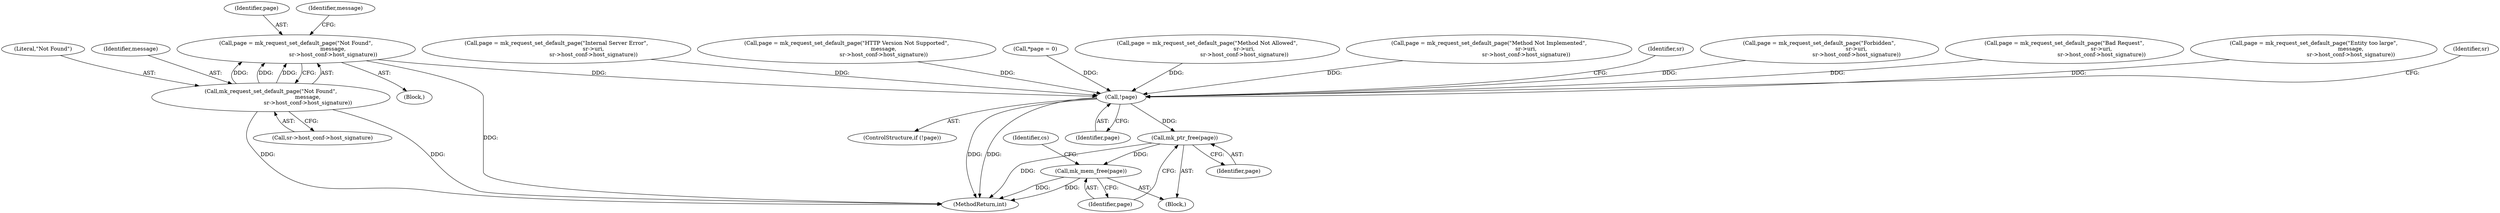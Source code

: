 digraph "0_monkey_b2d0e6f92310bb14a15aa2f8e96e1fb5379776dd@pointer" {
"1000270" [label="(Call,page = mk_request_set_default_page(\"Not Found\",\n                                           message,\n                                           sr->host_conf->host_signature))"];
"1000272" [label="(Call,mk_request_set_default_page(\"Not Found\",\n                                           message,\n                                           sr->host_conf->host_signature))"];
"1000411" [label="(Call,!page)"];
"1000456" [label="(Call,mk_ptr_free(page))"];
"1000458" [label="(Call,mk_mem_free(page))"];
"1000327" [label="(Call,page = mk_request_set_default_page(\"Method Not Implemented\",\n                                           sr->uri,\n                                           sr->host_conf->host_signature))"];
"1000439" [label="(Block,)"];
"1000467" [label="(MethodReturn,int)"];
"1000427" [label="(Identifier,sr)"];
"1000462" [label="(Identifier,cs)"];
"1000246" [label="(Call,page = mk_request_set_default_page(\"Forbidden\",\n                                           sr->uri,\n                                           sr->host_conf->host_signature))"];
"1000411" [label="(Call,!page)"];
"1000273" [label="(Literal,\"Not Found\")"];
"1000232" [label="(Call,page = mk_request_set_default_page(\"Bad Request\",\n                                           sr->uri,\n                                           sr->host_conf->host_signature))"];
"1000270" [label="(Call,page = mk_request_set_default_page(\"Not Found\",\n                                           message,\n                                           sr->host_conf->host_signature))"];
"1000458" [label="(Call,mk_mem_free(page))"];
"1000295" [label="(Call,page = mk_request_set_default_page(\"Entity too large\",\n                                           message,\n                                           sr->host_conf->host_signature))"];
"1000418" [label="(Identifier,sr)"];
"1000271" [label="(Identifier,page)"];
"1000457" [label="(Identifier,page)"];
"1000230" [label="(Block,)"];
"1000410" [label="(ControlStructure,if (!page))"];
"1000341" [label="(Call,page = mk_request_set_default_page(\"Internal Server Error\",\n                                           sr->uri,\n                                           sr->host_conf->host_signature))"];
"1000275" [label="(Call,sr->host_conf->host_signature)"];
"1000282" [label="(Identifier,message)"];
"1000272" [label="(Call,mk_request_set_default_page(\"Not Found\",\n                                           message,\n                                           sr->host_conf->host_signature))"];
"1000358" [label="(Call,page = mk_request_set_default_page(\"HTTP Version Not Supported\",\n                                           message,\n                                           sr->host_conf->host_signature))"];
"1000274" [label="(Identifier,message)"];
"1000114" [label="(Call,*page = 0)"];
"1000412" [label="(Identifier,page)"];
"1000459" [label="(Identifier,page)"];
"1000310" [label="(Call,page = mk_request_set_default_page(\"Method Not Allowed\",\n                                           sr->uri,\n                                           sr->host_conf->host_signature))"];
"1000456" [label="(Call,mk_ptr_free(page))"];
"1000270" -> "1000230"  [label="AST: "];
"1000270" -> "1000272"  [label="CFG: "];
"1000271" -> "1000270"  [label="AST: "];
"1000272" -> "1000270"  [label="AST: "];
"1000282" -> "1000270"  [label="CFG: "];
"1000270" -> "1000467"  [label="DDG: "];
"1000272" -> "1000270"  [label="DDG: "];
"1000272" -> "1000270"  [label="DDG: "];
"1000272" -> "1000270"  [label="DDG: "];
"1000270" -> "1000411"  [label="DDG: "];
"1000272" -> "1000275"  [label="CFG: "];
"1000273" -> "1000272"  [label="AST: "];
"1000274" -> "1000272"  [label="AST: "];
"1000275" -> "1000272"  [label="AST: "];
"1000272" -> "1000467"  [label="DDG: "];
"1000272" -> "1000467"  [label="DDG: "];
"1000411" -> "1000410"  [label="AST: "];
"1000411" -> "1000412"  [label="CFG: "];
"1000412" -> "1000411"  [label="AST: "];
"1000418" -> "1000411"  [label="CFG: "];
"1000427" -> "1000411"  [label="CFG: "];
"1000411" -> "1000467"  [label="DDG: "];
"1000411" -> "1000467"  [label="DDG: "];
"1000232" -> "1000411"  [label="DDG: "];
"1000295" -> "1000411"  [label="DDG: "];
"1000310" -> "1000411"  [label="DDG: "];
"1000327" -> "1000411"  [label="DDG: "];
"1000114" -> "1000411"  [label="DDG: "];
"1000341" -> "1000411"  [label="DDG: "];
"1000246" -> "1000411"  [label="DDG: "];
"1000358" -> "1000411"  [label="DDG: "];
"1000411" -> "1000456"  [label="DDG: "];
"1000456" -> "1000439"  [label="AST: "];
"1000456" -> "1000457"  [label="CFG: "];
"1000457" -> "1000456"  [label="AST: "];
"1000459" -> "1000456"  [label="CFG: "];
"1000456" -> "1000467"  [label="DDG: "];
"1000456" -> "1000458"  [label="DDG: "];
"1000458" -> "1000439"  [label="AST: "];
"1000458" -> "1000459"  [label="CFG: "];
"1000459" -> "1000458"  [label="AST: "];
"1000462" -> "1000458"  [label="CFG: "];
"1000458" -> "1000467"  [label="DDG: "];
"1000458" -> "1000467"  [label="DDG: "];
}
